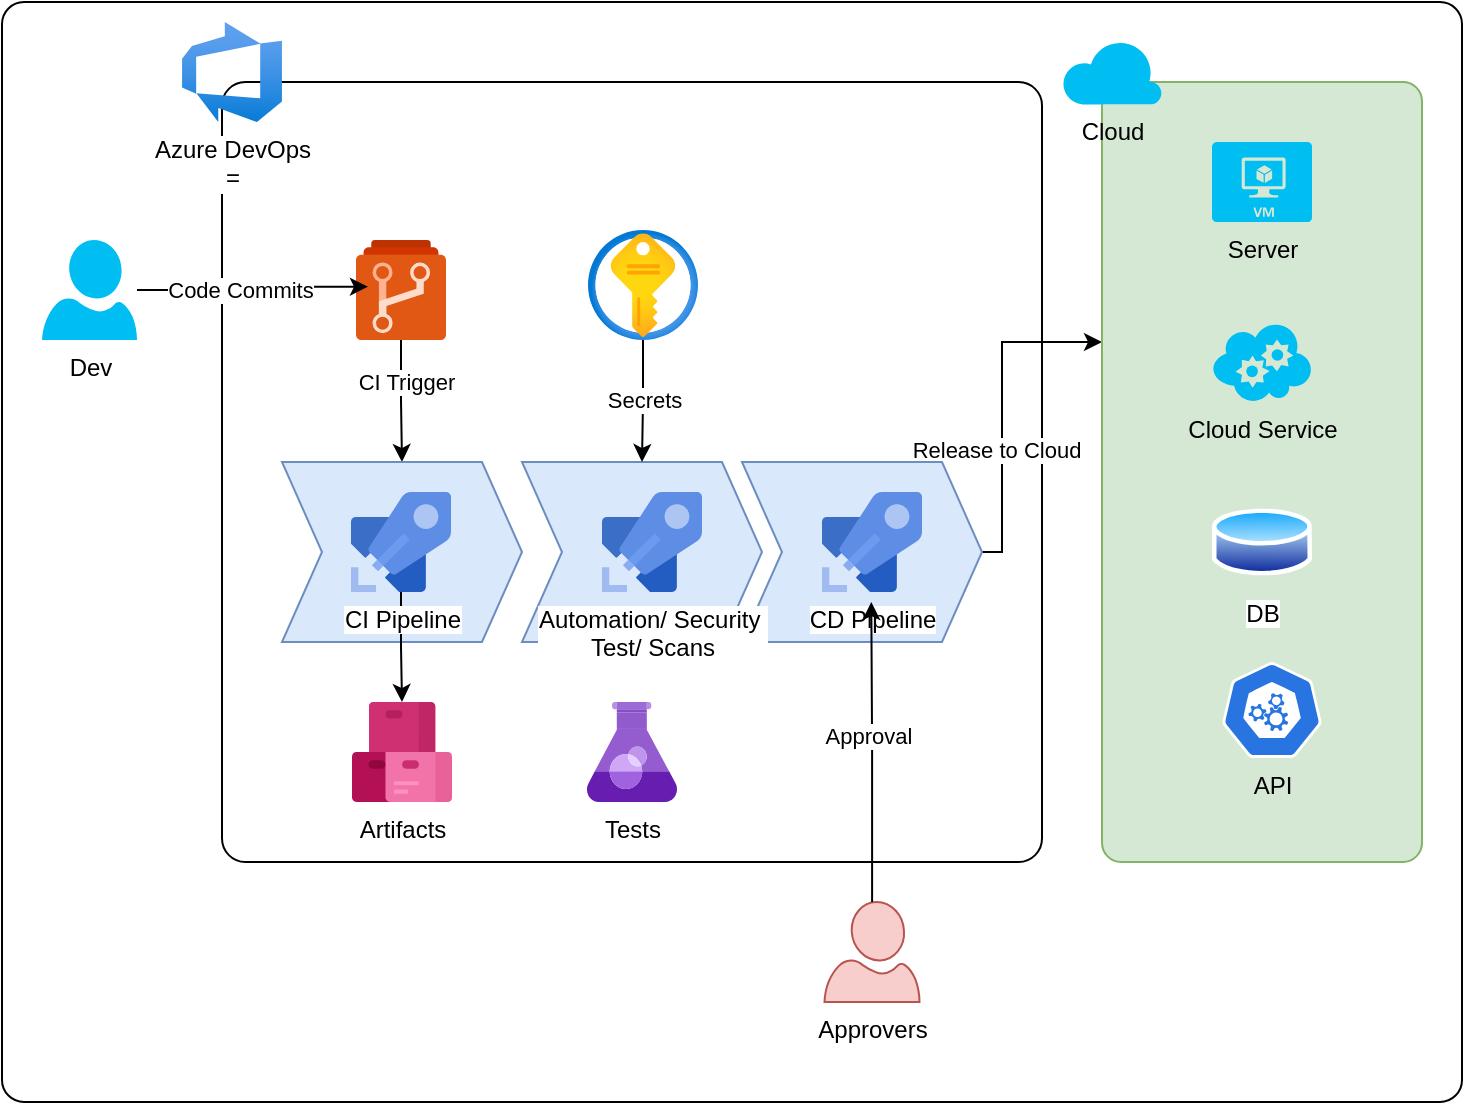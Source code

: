 <mxfile version="24.8.2">
  <diagram name="Page-1" id="2ezhpwWkHfBQPcCd3U9_">
    <mxGraphModel dx="794" dy="446" grid="1" gridSize="10" guides="1" tooltips="1" connect="1" arrows="1" fold="1" page="1" pageScale="1" pageWidth="850" pageHeight="1100" math="0" shadow="0">
      <root>
        <mxCell id="0" />
        <mxCell id="1" parent="0" />
        <mxCell id="cgJW-JgfZmUZchAfvvd1-1" value="" style="rounded=1;whiteSpace=wrap;html=1;arcSize=2;" vertex="1" parent="1">
          <mxGeometry x="30" y="30" width="730" height="550" as="geometry" />
        </mxCell>
        <mxCell id="cgJW-JgfZmUZchAfvvd1-4" value="" style="rounded=1;whiteSpace=wrap;html=1;arcSize=3;" vertex="1" parent="1">
          <mxGeometry x="140" y="70" width="410" height="390" as="geometry" />
        </mxCell>
        <mxCell id="cgJW-JgfZmUZchAfvvd1-5" value="Azure DevOps&lt;div&gt;=&lt;/div&gt;" style="image;aspect=fixed;html=1;points=[];align=center;fontSize=12;image=img/lib/azure2/devops/Azure_DevOps.svg;" vertex="1" parent="1">
          <mxGeometry x="120" y="40" width="50" height="50" as="geometry" />
        </mxCell>
        <mxCell id="cgJW-JgfZmUZchAfvvd1-12" style="edgeStyle=orthogonalEdgeStyle;rounded=0;orthogonalLoop=1;jettySize=auto;html=1;entryX=0.5;entryY=0;entryDx=0;entryDy=0;" edge="1" parent="1" source="cgJW-JgfZmUZchAfvvd1-6" target="cgJW-JgfZmUZchAfvvd1-14">
          <mxGeometry relative="1" as="geometry">
            <mxPoint x="247" y="250" as="targetPoint" />
          </mxGeometry>
        </mxCell>
        <mxCell id="cgJW-JgfZmUZchAfvvd1-13" value="CI Trigger" style="edgeLabel;html=1;align=center;verticalAlign=middle;resizable=0;points=[];" vertex="1" connectable="0" parent="cgJW-JgfZmUZchAfvvd1-12">
          <mxGeometry x="-0.34" y="2" relative="1" as="geometry">
            <mxPoint as="offset" />
          </mxGeometry>
        </mxCell>
        <mxCell id="cgJW-JgfZmUZchAfvvd1-6" value="" style="image;sketch=0;aspect=fixed;html=1;points=[];align=center;fontSize=12;image=img/lib/mscae/Azure_Repos.svg;" vertex="1" parent="1">
          <mxGeometry x="207" y="149" width="45" height="50" as="geometry" />
        </mxCell>
        <mxCell id="cgJW-JgfZmUZchAfvvd1-8" value="Artifacts" style="image;sketch=0;aspect=fixed;html=1;points=[];align=center;fontSize=12;image=img/lib/mscae/Azure_Artifacts.svg;" vertex="1" parent="1">
          <mxGeometry x="205" y="380" width="50" height="50" as="geometry" />
        </mxCell>
        <mxCell id="cgJW-JgfZmUZchAfvvd1-9" value="Dev" style="verticalLabelPosition=bottom;html=1;verticalAlign=top;align=center;strokeColor=none;fillColor=#00BEF2;shape=mxgraph.azure.user;" vertex="1" parent="1">
          <mxGeometry x="50" y="149" width="47.5" height="50" as="geometry" />
        </mxCell>
        <mxCell id="cgJW-JgfZmUZchAfvvd1-10" style="edgeStyle=orthogonalEdgeStyle;rounded=0;orthogonalLoop=1;jettySize=auto;html=1;entryX=0.133;entryY=0.467;entryDx=0;entryDy=0;entryPerimeter=0;" edge="1" parent="1" source="cgJW-JgfZmUZchAfvvd1-9" target="cgJW-JgfZmUZchAfvvd1-6">
          <mxGeometry relative="1" as="geometry" />
        </mxCell>
        <mxCell id="cgJW-JgfZmUZchAfvvd1-11" value="Code Commits" style="edgeLabel;html=1;align=center;verticalAlign=middle;resizable=0;points=[];" vertex="1" connectable="0" parent="cgJW-JgfZmUZchAfvvd1-10">
          <mxGeometry x="0.206" y="1" relative="1" as="geometry">
            <mxPoint x="-18" y="2" as="offset" />
          </mxGeometry>
        </mxCell>
        <mxCell id="cgJW-JgfZmUZchAfvvd1-14" value="" style="shape=step;perimeter=stepPerimeter;whiteSpace=wrap;html=1;fixedSize=1;fillColor=#dae8fc;strokeColor=#6c8ebf;" vertex="1" parent="1">
          <mxGeometry x="170" y="260" width="120" height="90" as="geometry" />
        </mxCell>
        <mxCell id="cgJW-JgfZmUZchAfvvd1-15" value="" style="shape=step;perimeter=stepPerimeter;whiteSpace=wrap;html=1;fixedSize=1;fillColor=#dae8fc;strokeColor=#6c8ebf;" vertex="1" parent="1">
          <mxGeometry x="290" y="260" width="120" height="90" as="geometry" />
        </mxCell>
        <mxCell id="cgJW-JgfZmUZchAfvvd1-28" style="edgeStyle=orthogonalEdgeStyle;rounded=0;orthogonalLoop=1;jettySize=auto;html=1;" edge="1" parent="1" source="cgJW-JgfZmUZchAfvvd1-16" target="cgJW-JgfZmUZchAfvvd1-22">
          <mxGeometry relative="1" as="geometry">
            <Array as="points">
              <mxPoint x="530" y="305" />
              <mxPoint x="530" y="200" />
            </Array>
          </mxGeometry>
        </mxCell>
        <mxCell id="cgJW-JgfZmUZchAfvvd1-29" value="Release to Cloud" style="edgeLabel;html=1;align=center;verticalAlign=middle;resizable=0;points=[];" vertex="1" connectable="0" parent="cgJW-JgfZmUZchAfvvd1-28">
          <mxGeometry x="-0.257" y="3" relative="1" as="geometry">
            <mxPoint as="offset" />
          </mxGeometry>
        </mxCell>
        <mxCell id="cgJW-JgfZmUZchAfvvd1-16" value="" style="shape=step;perimeter=stepPerimeter;whiteSpace=wrap;html=1;fixedSize=1;fillColor=#dae8fc;strokeColor=#6c8ebf;" vertex="1" parent="1">
          <mxGeometry x="400" y="260" width="120" height="90" as="geometry" />
        </mxCell>
        <mxCell id="cgJW-JgfZmUZchAfvvd1-20" style="edgeStyle=orthogonalEdgeStyle;rounded=0;orthogonalLoop=1;jettySize=auto;html=1;" edge="1" parent="1" source="cgJW-JgfZmUZchAfvvd1-17" target="cgJW-JgfZmUZchAfvvd1-8">
          <mxGeometry relative="1" as="geometry" />
        </mxCell>
        <mxCell id="cgJW-JgfZmUZchAfvvd1-17" value="CI Pipeline" style="image;sketch=0;aspect=fixed;html=1;points=[];align=center;fontSize=12;image=img/lib/mscae/Azure_Pipelines.svg;" vertex="1" parent="1">
          <mxGeometry x="204.5" y="275" width="50" height="50" as="geometry" />
        </mxCell>
        <mxCell id="cgJW-JgfZmUZchAfvvd1-18" value="Automation/ Security&amp;nbsp;&lt;div&gt;Test/ Scans&lt;/div&gt;" style="image;sketch=0;aspect=fixed;html=1;points=[];align=center;fontSize=12;image=img/lib/mscae/Azure_Pipelines.svg;" vertex="1" parent="1">
          <mxGeometry x="330" y="275" width="50" height="50" as="geometry" />
        </mxCell>
        <mxCell id="cgJW-JgfZmUZchAfvvd1-19" value="CD Pipeline" style="image;sketch=0;aspect=fixed;html=1;points=[];align=center;fontSize=12;image=img/lib/mscae/Azure_Pipelines.svg;" vertex="1" parent="1">
          <mxGeometry x="440" y="275" width="50" height="50" as="geometry" />
        </mxCell>
        <mxCell id="cgJW-JgfZmUZchAfvvd1-21" value="Tests" style="image;sketch=0;aspect=fixed;html=1;points=[];align=center;fontSize=12;image=img/lib/mscae/Azure_Test_Plans.svg;" vertex="1" parent="1">
          <mxGeometry x="322.5" y="380" width="45" height="50" as="geometry" />
        </mxCell>
        <mxCell id="cgJW-JgfZmUZchAfvvd1-22" value="" style="rounded=1;whiteSpace=wrap;html=1;arcSize=6;fillColor=#d5e8d4;strokeColor=#82b366;" vertex="1" parent="1">
          <mxGeometry x="580" y="70" width="160" height="390" as="geometry" />
        </mxCell>
        <mxCell id="cgJW-JgfZmUZchAfvvd1-23" value="Cloud" style="verticalLabelPosition=bottom;html=1;verticalAlign=top;align=center;strokeColor=none;fillColor=#00BEF2;shape=mxgraph.azure.cloud;" vertex="1" parent="1">
          <mxGeometry x="560" y="48.75" width="50" height="32.5" as="geometry" />
        </mxCell>
        <mxCell id="cgJW-JgfZmUZchAfvvd1-24" value="Approvers" style="verticalLabelPosition=bottom;html=1;verticalAlign=top;align=center;strokeColor=#b85450;fillColor=#f8cecc;shape=mxgraph.azure.user;" vertex="1" parent="1">
          <mxGeometry x="441.25" y="480" width="47.5" height="50" as="geometry" />
        </mxCell>
        <mxCell id="cgJW-JgfZmUZchAfvvd1-25" style="edgeStyle=orthogonalEdgeStyle;rounded=0;orthogonalLoop=1;jettySize=auto;html=1;entryX=0.493;entryY=1.1;entryDx=0;entryDy=0;entryPerimeter=0;" edge="1" parent="1" source="cgJW-JgfZmUZchAfvvd1-24" target="cgJW-JgfZmUZchAfvvd1-19">
          <mxGeometry relative="1" as="geometry" />
        </mxCell>
        <mxCell id="cgJW-JgfZmUZchAfvvd1-30" value="Approval" style="edgeLabel;html=1;align=center;verticalAlign=middle;resizable=0;points=[];" vertex="1" connectable="0" parent="cgJW-JgfZmUZchAfvvd1-25">
          <mxGeometry x="0.12" y="2" relative="1" as="geometry">
            <mxPoint as="offset" />
          </mxGeometry>
        </mxCell>
        <mxCell id="cgJW-JgfZmUZchAfvvd1-26" value="Server" style="verticalLabelPosition=bottom;html=1;verticalAlign=top;align=center;strokeColor=none;fillColor=#00BEF2;shape=mxgraph.azure.virtual_machine;" vertex="1" parent="1">
          <mxGeometry x="635" y="100" width="50" height="40" as="geometry" />
        </mxCell>
        <mxCell id="cgJW-JgfZmUZchAfvvd1-27" value="Cloud Service" style="verticalLabelPosition=bottom;html=1;verticalAlign=top;align=center;strokeColor=none;fillColor=#00BEF2;shape=mxgraph.azure.cloud_service;" vertex="1" parent="1">
          <mxGeometry x="635" y="190" width="50" height="40" as="geometry" />
        </mxCell>
        <mxCell id="cgJW-JgfZmUZchAfvvd1-32" style="edgeStyle=orthogonalEdgeStyle;rounded=0;orthogonalLoop=1;jettySize=auto;html=1;" edge="1" parent="1" source="cgJW-JgfZmUZchAfvvd1-31" target="cgJW-JgfZmUZchAfvvd1-15">
          <mxGeometry relative="1" as="geometry" />
        </mxCell>
        <mxCell id="cgJW-JgfZmUZchAfvvd1-33" value="Secrets" style="edgeLabel;html=1;align=center;verticalAlign=middle;resizable=0;points=[];" vertex="1" connectable="0" parent="cgJW-JgfZmUZchAfvvd1-32">
          <mxGeometry x="-0.035" relative="1" as="geometry">
            <mxPoint as="offset" />
          </mxGeometry>
        </mxCell>
        <mxCell id="cgJW-JgfZmUZchAfvvd1-31" value="" style="image;aspect=fixed;html=1;points=[];align=center;fontSize=12;image=img/lib/azure2/security/Key_Vaults.svg;" vertex="1" parent="1">
          <mxGeometry x="323" y="144" width="55" height="55" as="geometry" />
        </mxCell>
        <mxCell id="cgJW-JgfZmUZchAfvvd1-34" value="DB" style="image;aspect=fixed;perimeter=ellipsePerimeter;html=1;align=center;shadow=0;dashed=0;spacingTop=3;image=img/lib/active_directory/database.svg;" vertex="1" parent="1">
          <mxGeometry x="635" y="281.5" width="50" height="37" as="geometry" />
        </mxCell>
        <mxCell id="cgJW-JgfZmUZchAfvvd1-35" value="API" style="aspect=fixed;sketch=0;html=1;dashed=0;whitespace=wrap;verticalLabelPosition=bottom;verticalAlign=top;fillColor=#2875E2;strokeColor=#ffffff;points=[[0.005,0.63,0],[0.1,0.2,0],[0.9,0.2,0],[0.5,0,0],[0.995,0.63,0],[0.72,0.99,0],[0.5,1,0],[0.28,0.99,0]];shape=mxgraph.kubernetes.icon2;prIcon=api" vertex="1" parent="1">
          <mxGeometry x="640" y="360" width="50" height="48" as="geometry" />
        </mxCell>
      </root>
    </mxGraphModel>
  </diagram>
</mxfile>
